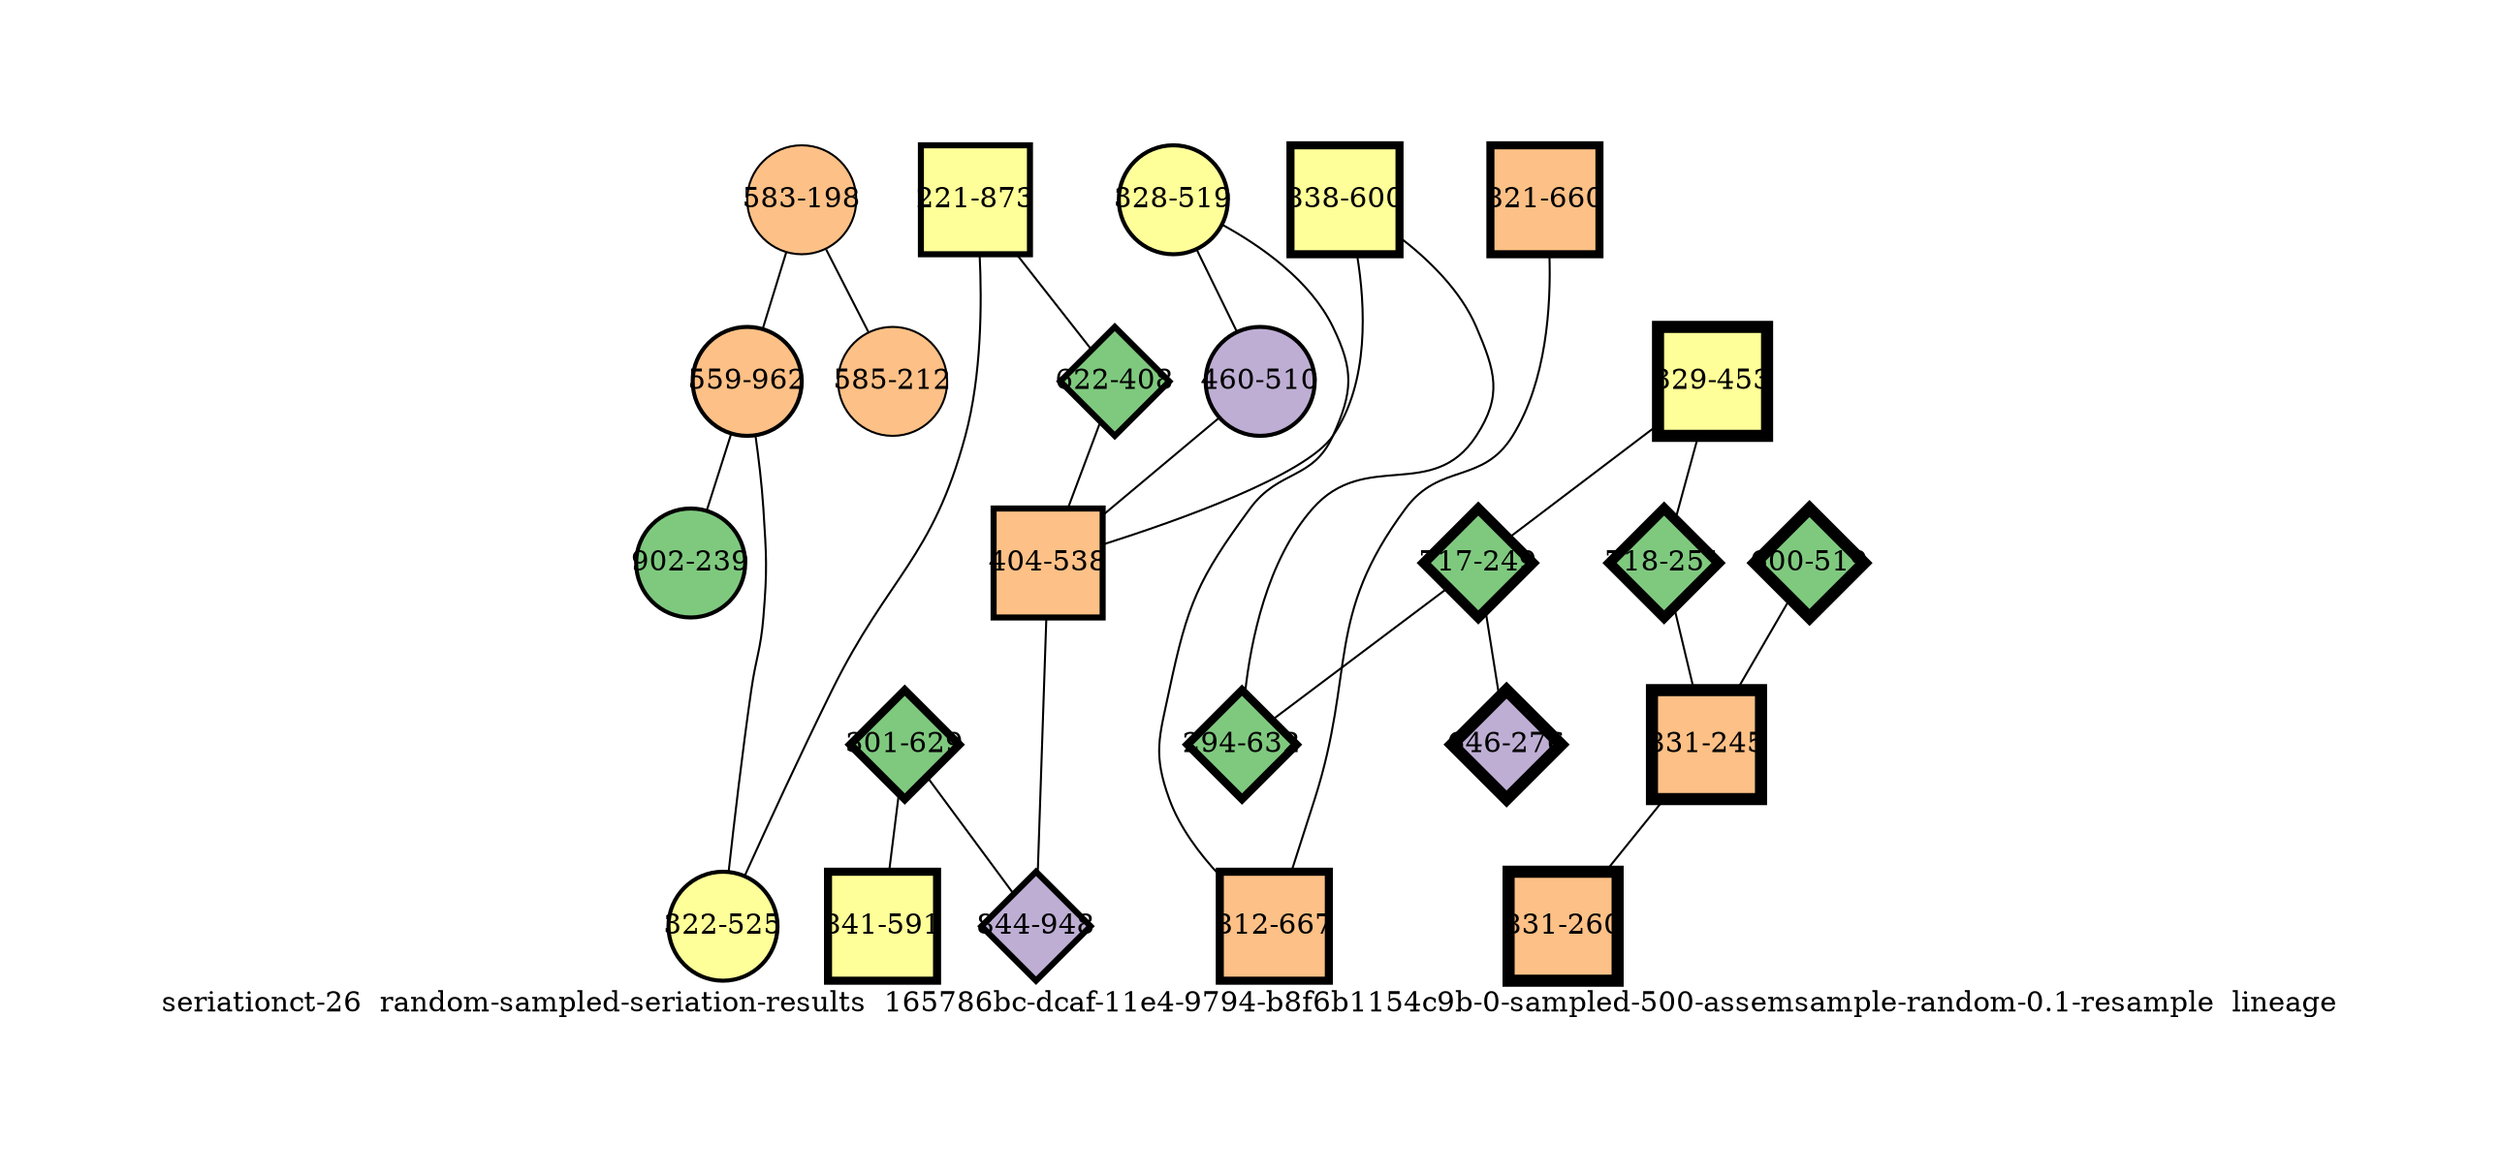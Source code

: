 strict graph "seriationct-26  random-sampled-seriation-results  165786bc-dcaf-11e4-9794-b8f6b1154c9b-0-sampled-500-assemsample-random-0.1-resample  lineage" {
labelloc=b;
ratio=auto;
pad="1.0";
label="seriationct-26  random-sampled-seriation-results  165786bc-dcaf-11e4-9794-b8f6b1154c9b-0-sampled-500-assemsample-random-0.1-resample  lineage";
node [width="0.75", style=filled, fixedsize=true, height="0.75", shape=circle, label=""];
0 [xCoordinate="198.0", appears_in_slice=1, yCoordinate="583.0", colorscheme=accent6, lineage_id=0, short_label="583-198", label="583-198", shape=circle, cluster_id=2, fillcolor=3, size="500.0", id=0, penwidth="1.0"];
1 [xCoordinate="519.0", appears_in_slice=2, yCoordinate="328.0", colorscheme=accent6, lineage_id=0, short_label="328-519", label="328-519", shape=circle, cluster_id=3, fillcolor=4, size="500.0", id=1, penwidth="2.0"];
2 [xCoordinate="453.0", appears_in_slice=6, yCoordinate="329.0", colorscheme=accent6, lineage_id=1, short_label="329-453", label="329-453", shape=square, cluster_id=3, fillcolor=4, size="500.0", id=2, penwidth="6.0"];
3 [xCoordinate="660.0", appears_in_slice=4, yCoordinate="821.0", colorscheme=accent6, lineage_id=1, short_label="821-660", label="821-660", shape=square, cluster_id=2, fillcolor=3, size="500.0", id=3, penwidth="4.0"];
4 [xCoordinate="251.0", appears_in_slice=5, yCoordinate="718.0", colorscheme=accent6, lineage_id=2, short_label="718-251", label="718-251", shape=diamond, cluster_id=0, fillcolor=1, size="500.0", id=4, penwidth="5.0"];
5 [xCoordinate="510.0", appears_in_slice=2, yCoordinate="460.0", colorscheme=accent6, lineage_id=0, short_label="460-510", label="460-510", shape=circle, cluster_id=1, fillcolor=2, size="500.0", id=5, penwidth="2.0"];
6 [xCoordinate="962.0", appears_in_slice=2, yCoordinate="559.0", colorscheme=accent6, lineage_id=0, short_label="559-962", label="559-962", shape=circle, cluster_id=2, fillcolor=3, size="500.0", id=6, penwidth="2.0"];
7 [xCoordinate="873.0", appears_in_slice=3, yCoordinate="221.0", colorscheme=accent6, lineage_id=1, short_label="221-873", label="221-873", shape=square, cluster_id=3, fillcolor=4, size="500.0", id=7, penwidth="3.0"];
8 [xCoordinate="525.0", appears_in_slice=2, yCoordinate="322.0", colorscheme=accent6, lineage_id=0, short_label="322-525", label="322-525", shape=circle, cluster_id=3, fillcolor=4, size="500.0", id=8, penwidth="2.0"];
9 [xCoordinate="629.0", appears_in_slice=4, yCoordinate="301.0", colorscheme=accent6, lineage_id=2, short_label="301-629", label="301-629", shape=diamond, cluster_id=0, fillcolor=1, size="500.0", id=9, penwidth="4.0"];
10 [xCoordinate="667.0", appears_in_slice=4, yCoordinate="812.0", colorscheme=accent6, lineage_id=1, short_label="812-667", label="812-667", shape=square, cluster_id=2, fillcolor=3, size="500.0", id=10, penwidth="4.0"];
11 [xCoordinate="249.0", appears_in_slice=5, yCoordinate="717.0", colorscheme=accent6, lineage_id=2, short_label="717-249", label="717-249", shape=diamond, cluster_id=0, fillcolor=1, size="500.0", id=11, penwidth="5.0"];
12 [xCoordinate="239.0", appears_in_slice=2, yCoordinate="902.0", colorscheme=accent6, lineage_id=0, short_label="902-239", label="902-239", shape=circle, cluster_id=0, fillcolor=1, size="500.0", id=12, penwidth="2.0"];
13 [xCoordinate="591.0", appears_in_slice=4, yCoordinate="841.0", colorscheme=accent6, lineage_id=1, short_label="841-591", label="841-591", shape=square, cluster_id=3, fillcolor=4, size="500.0", id=13, penwidth="4.0"];
14 [xCoordinate="600.0", appears_in_slice=4, yCoordinate="838.0", colorscheme=accent6, lineage_id=1, short_label="838-600", label="838-600", shape=square, cluster_id=3, fillcolor=4, size="500.0", id=14, penwidth="4.0"];
15 [xCoordinate="632.0", appears_in_slice=4, yCoordinate="294.0", colorscheme=accent6, lineage_id=2, short_label="294-632", label="294-632", shape=diamond, cluster_id=0, fillcolor=1, size="500.0", id=15, penwidth="4.0"];
16 [xCoordinate="408.0", appears_in_slice=3, yCoordinate="622.0", colorscheme=accent6, lineage_id=2, short_label="622-408", label="622-408", shape=diamond, cluster_id=0, fillcolor=1, size="500.0", id=16, penwidth="3.0"];
17 [xCoordinate="212.0", appears_in_slice=1, yCoordinate="585.0", colorscheme=accent6, lineage_id=0, short_label="585-212", label="585-212", shape=circle, cluster_id=2, fillcolor=3, size="500.0", id=17, penwidth="1.0"];
18 [xCoordinate="538.0", appears_in_slice=3, yCoordinate="404.0", colorscheme=accent6, lineage_id=1, short_label="404-538", label="404-538", shape=square, cluster_id=2, fillcolor=3, size="500.0", id=18, penwidth="3.0"];
19 [xCoordinate="519.0", appears_in_slice=6, yCoordinate="600.0", colorscheme=accent6, lineage_id=2, short_label="600-519", label="600-519", shape=diamond, cluster_id=0, fillcolor=1, size="500.0", id=19, penwidth="6.0"];
20 [xCoordinate="948.0", appears_in_slice=3, yCoordinate="844.0", colorscheme=accent6, lineage_id=2, short_label="844-948", label="844-948", shape=diamond, cluster_id=1, fillcolor=2, size="500.0", id=20, penwidth="3.0"];
21 [xCoordinate="245.0", appears_in_slice=6, yCoordinate="831.0", colorscheme=accent6, lineage_id=1, short_label="831-245", label="831-245", shape=square, cluster_id=2, fillcolor=3, size="500.0", id=21, penwidth="6.0"];
22 [xCoordinate="260.0", appears_in_slice=6, yCoordinate="831.0", colorscheme=accent6, lineage_id=1, short_label="831-260", label="831-260", shape=square, cluster_id=2, fillcolor=3, size="500.0", id=22, penwidth="6.0"];
23 [xCoordinate="276.0", appears_in_slice=6, yCoordinate="646.0", colorscheme=accent6, lineage_id=2, short_label="646-276", label="646-276", shape=diamond, cluster_id=1, fillcolor=2, size="500.0", id=23, penwidth="6.0"];
0 -- 17  [inverseweight="23.0143654475", weight="0.0434511219648"];
0 -- 6  [inverseweight="3.60337549355", weight="0.277517567012"];
1 -- 10  [inverseweight="1.95297600544", weight="0.51203906101"];
1 -- 5  [inverseweight="27.8639106288", weight="0.0358887168899"];
2 -- 11  [inverseweight="1.64113589108", weight="0.609334062727"];
2 -- 4  [inverseweight="1.3078702211", weight="0.764601857178"];
3 -- 10  [inverseweight="6.50173619538", weight="0.153805071438"];
4 -- 21  [inverseweight="3.28407667699", weight="0.304499589491"];
5 -- 18  [inverseweight="1.84252383412", weight="0.542733820579"];
6 -- 8  [inverseweight="6.64250238848", weight="0.150545674132"];
6 -- 12  [inverseweight="20.5498734132", weight="0.0486621002424"];
7 -- 16  [inverseweight="16.2050930888", weight="0.0617089944822"];
7 -- 8  [inverseweight="2.58536932338", weight="0.386791933732"];
9 -- 20  [inverseweight="2.40029803951", weight="0.416614930121"];
9 -- 13  [inverseweight="23.8365647311", weight="0.0419523539268"];
11 -- 23  [inverseweight="1.64596621904", weight="0.607545883041"];
11 -- 15  [inverseweight="2.08192417407", weight="0.480324890048"];
14 -- 18  [inverseweight="1.67004729507", weight="0.598785437365"];
14 -- 15  [inverseweight="7.44034438282", weight="0.134402380931"];
16 -- 18  [inverseweight="7.40436097199", weight="0.135055544129"];
18 -- 20  [inverseweight="1.68634303858", weight="0.592999156829"];
19 -- 21  [inverseweight="45.6435464588", weight="0.0219089023002"];
21 -- 22  [inverseweight="7.89583052319", weight="0.126649121592"];
}
